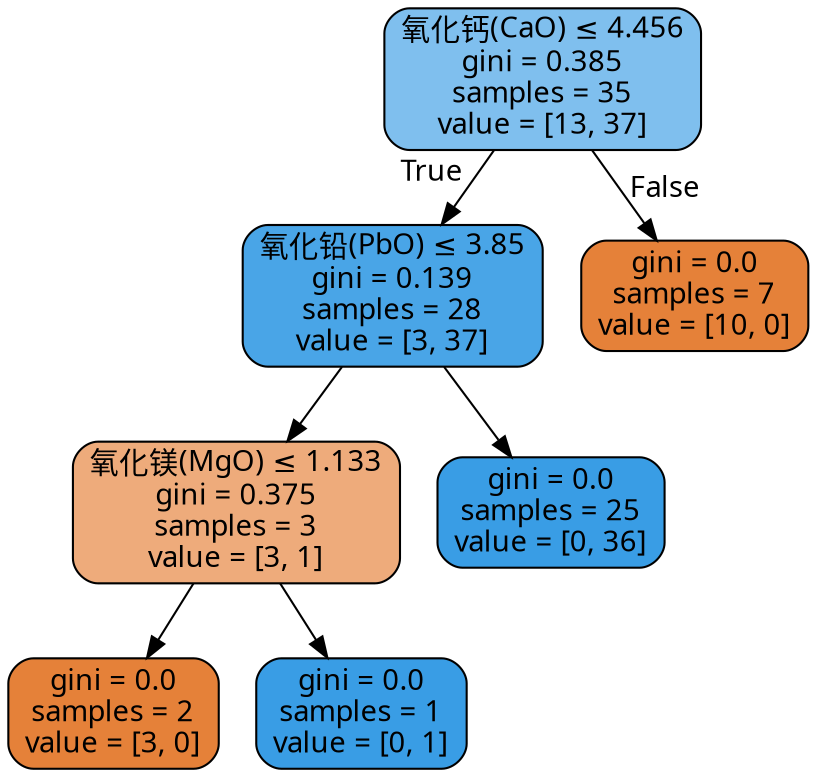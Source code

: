 digraph Tree {
node [shape=box, style="filled, rounded", color="black", fontname="DengXian"] ;
edge [fontname="DengXian"] ;
0 [label=<氧化钙(CaO) &le; 4.456<br/>gini = 0.385<br/>samples = 35<br/>value = [13, 37]>, fillcolor="#7fbfee"] ;
1 [label=<氧化铅(PbO) &le; 3.85<br/>gini = 0.139<br/>samples = 28<br/>value = [3, 37]>, fillcolor="#49a5e7"] ;
0 -> 1 [labeldistance=2.5, labelangle=45, headlabel="True"] ;
2 [label=<氧化镁(MgO) &le; 1.133<br/>gini = 0.375<br/>samples = 3<br/>value = [3, 1]>, fillcolor="#eeab7b"] ;
1 -> 2 ;
3 [label=<gini = 0.0<br/>samples = 2<br/>value = [3, 0]>, fillcolor="#e58139"] ;
2 -> 3 ;
4 [label=<gini = 0.0<br/>samples = 1<br/>value = [0, 1]>, fillcolor="#399de5"] ;
2 -> 4 ;
5 [label=<gini = 0.0<br/>samples = 25<br/>value = [0, 36]>, fillcolor="#399de5"] ;
1 -> 5 ;
6 [label=<gini = 0.0<br/>samples = 7<br/>value = [10, 0]>, fillcolor="#e58139"] ;
0 -> 6 [labeldistance=2.5, labelangle=-45, headlabel="False"] ;
}